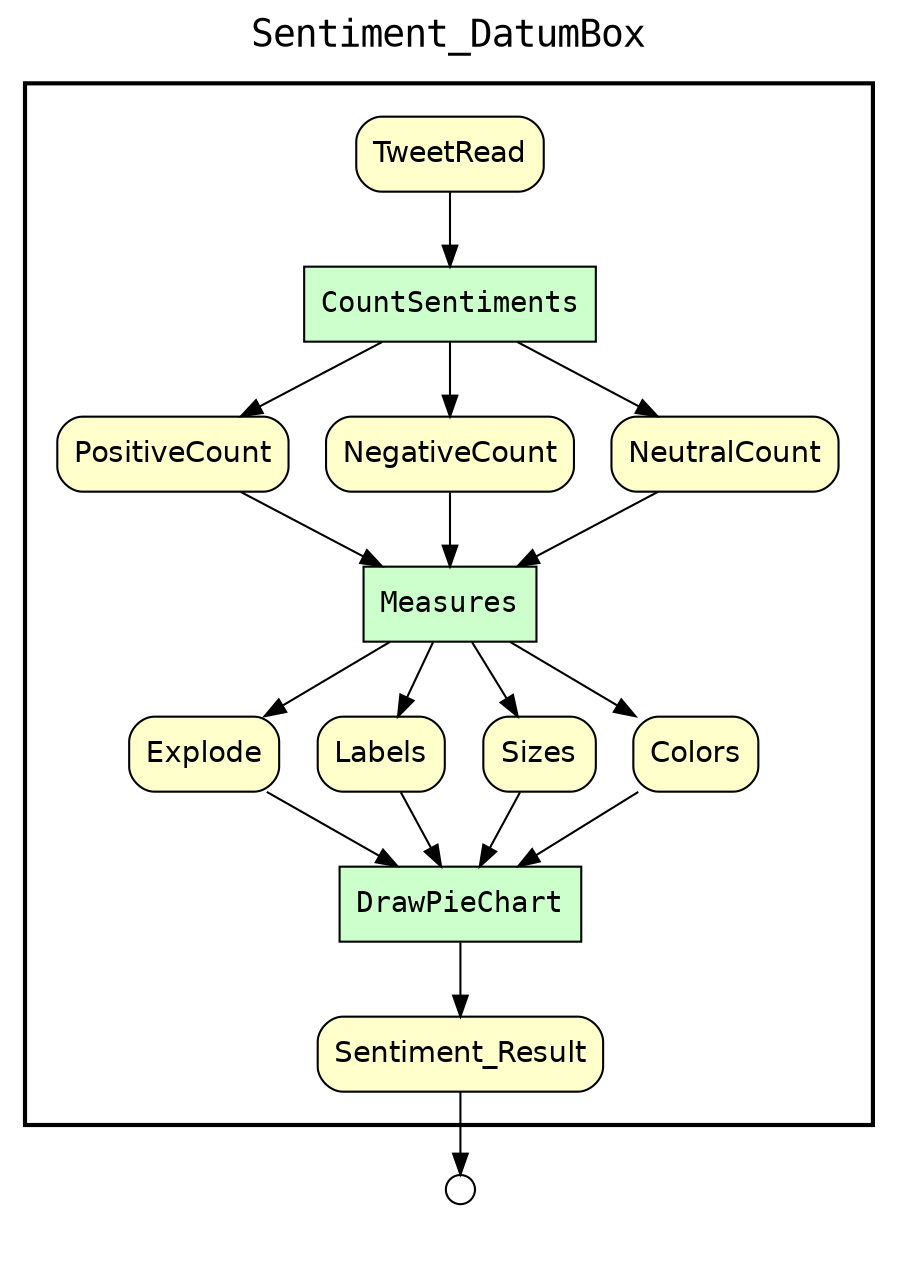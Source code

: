
digraph yw_data_view {
rankdir=TB
fontname=Courier; fontsize=18; labelloc=t
label="Sentiment_DatumBox"
subgraph cluster_workflow { label=""; color=black; penwidth=2
subgraph cluster_workflow_inner { label=""; color=white
node[shape=box style="filled" fillcolor="#CCFFCC" peripheries=1 fontname=Courier]
Measures
DrawPieChart
CountSentiments
node[shape=box style="filled" fillcolor="#CCFFCC" peripheries=1 fontname=Courier]
node[shape=box style="rounded,filled" fillcolor="#FFFFCC" peripheries=1 fontname=Helvetica]
TweetRead
PositiveCount
NegativeCount
NeutralCount
Explode
Labels
Sizes
Colors
Sentiment_Result
node[shape=box style="rounded,filled" fillcolor="#FFFFFF" peripheries=1 fontname=Helvetica]
}}
subgraph cluster_inflows { label=""; color=white; penwidth=2
subgraph cluster_inflows_inner { label=""; color=white
node[shape=circle fillcolor="#FFFFFF" peripheries=1 width=0.2]
}}
subgraph cluster_outflows { label=""; color=white; penwidth=2
subgraph cluster_outflows_inner { label=""; color=white
node[shape=circle fillcolor="#FFFFFF" peripheries=1 width=0.2]
Sentiment_Result_outflow [label=""]
}}
DrawPieChart -> Sentiment_Result
Measures -> Colors
Measures -> Sizes
Measures -> Labels
Measures -> Explode
CountSentiments -> NeutralCount
CountSentiments -> NegativeCount
CountSentiments -> PositiveCount
TweetRead -> CountSentiments
PositiveCount -> Measures
NegativeCount -> Measures
NeutralCount -> Measures
Explode -> DrawPieChart
Labels -> DrawPieChart
Sizes -> DrawPieChart
Colors -> DrawPieChart
Sentiment_Result -> Sentiment_Result_outflow
}

